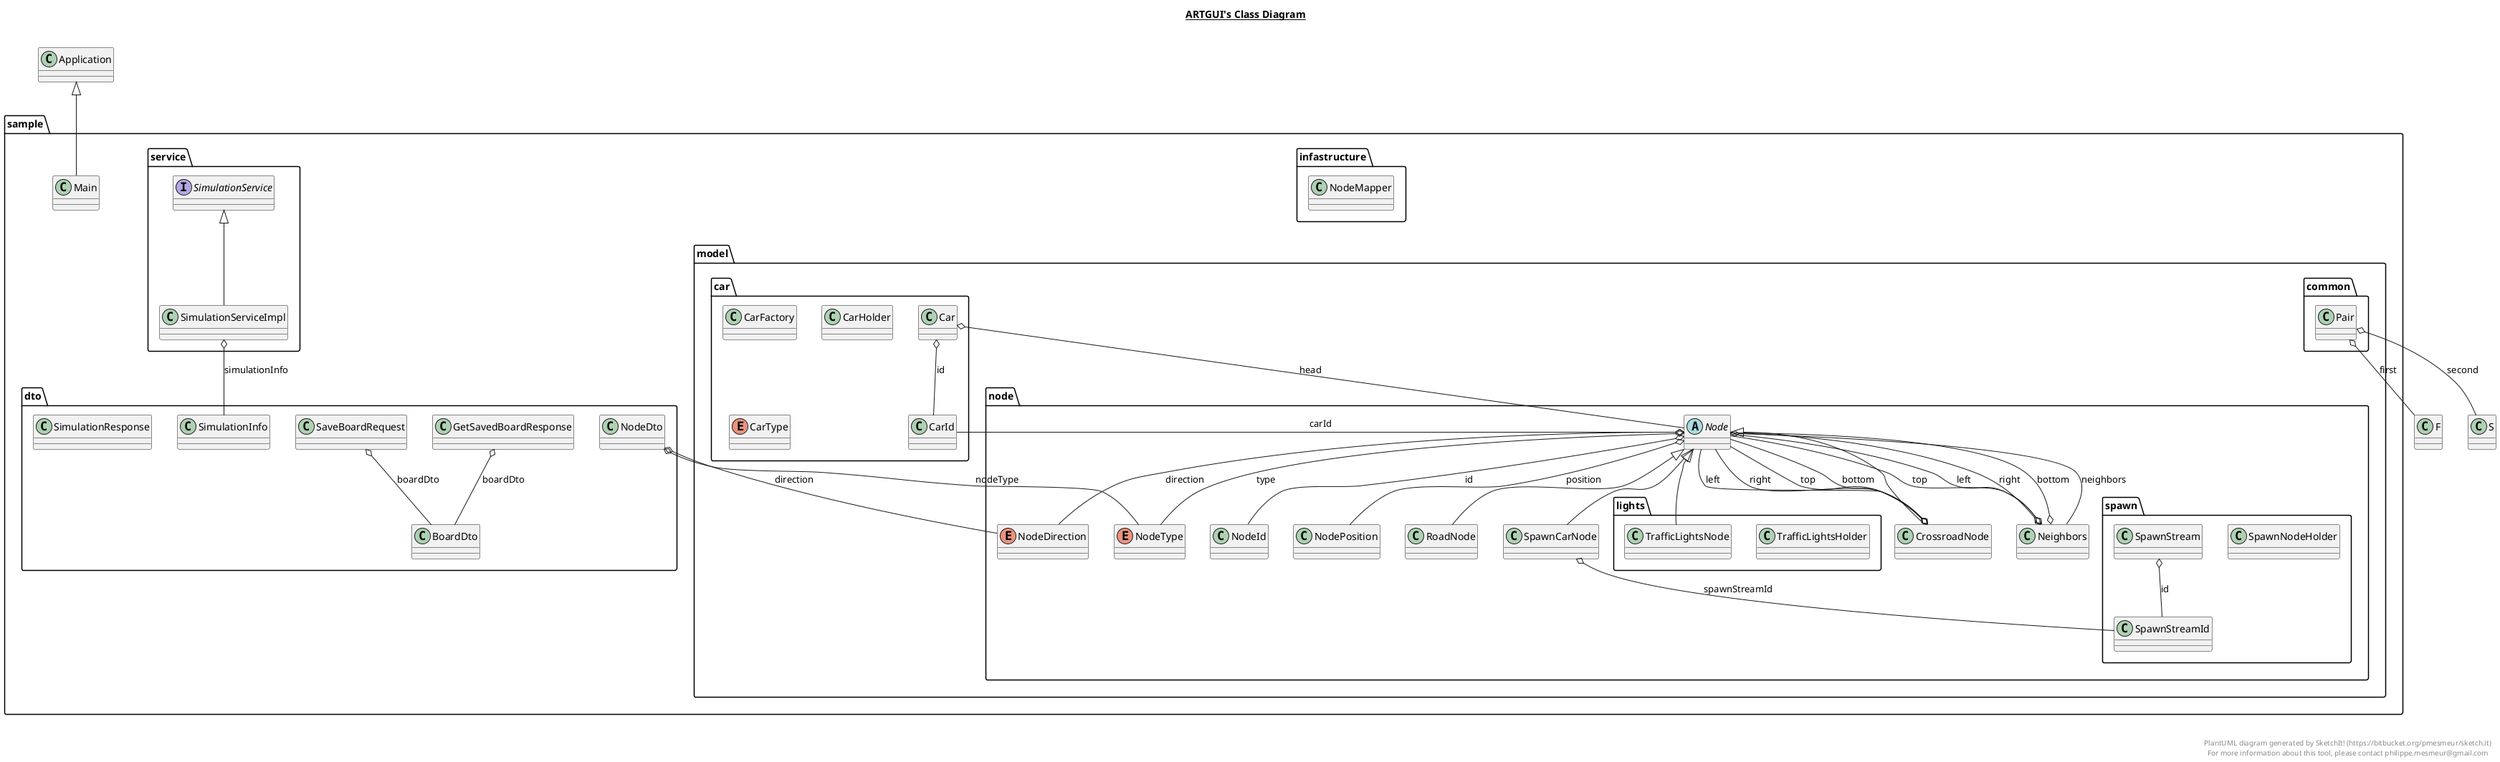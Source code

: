 @startuml

title __ARTGUI's Class Diagram__\n

  package sample {
    package sample.dto {
      class BoardDto {
      }
    }
  }
  

  package sample {
    package sample.model.car {
      class Car {
      }
    }
  }
  

  package sample {
    package sample.model.car {
      class CarFactory {
      }
    }
  }
  

  package sample {
    package sample.model.car {
      class CarHolder {
      }
    }
  }
  

  package sample {
    package sample.model.car {
      class CarId {
      }
    }
  }
  

  package sample {
    package sample.model.car {
      enum CarType {
      }
    }
  }
  

  package sample {
    package sample.model.node {
      class CrossroadNode {
      }
    }
  }
  

  package sample {
    package sample.dto {
      class GetSavedBoardResponse {
      }
    }
  }
  

  package sample {
    class Main {
    }
  }
  

  package sample {
    package sample.model.node {
      class Neighbors {
      }
    }
  }
  

  package sample {
    package sample.model.node {
      abstract class Node {
      }
    }
  }
  

  package sample {
    package sample.model.node {
      enum NodeDirection {
      }
    }
  }
  

  package sample {
    package sample.dto {
      class NodeDto {
      }
    }
  }
  

  package sample {
    package sample.model.node {
      class NodeId {
      }
    }
  }
  

  package sample {
    package sample.infastructure {
      class NodeMapper {
      }
    }
  }
  

  package sample {
    package sample.model.node {
      class NodePosition {
      }
    }
  }
  

  package sample {
    package sample.model.node {
      enum NodeType {
      }
    }
  }
  

  package sample {
    package sample.model.common {
      class Pair {
      }
    }
  }
  

  package sample {
    package sample.model.node {
      class RoadNode {
      }
    }
  }
  

  package sample {
    package sample.dto {
      class SaveBoardRequest {
      }
    }
  }
  

  package sample {
    package sample.dto {
      class SimulationInfo {
      }
    }
  }
  

  package sample {
    package sample.dto {
      class SimulationResponse {
      }
    }
  }
  

  package sample {
    package sample.service {
      interface SimulationService {
      }
    }
  }
  

  package sample {
    package sample.service {
      class SimulationServiceImpl {
      }
    }
  }
  

  package sample {
    package sample.model.node {
      class SpawnCarNode {
      }
    }
  }
  

  package sample {
    package sample.model.node {
      package sample.model.node.spawn {
        class SpawnNodeHolder {
        }
      }
    }
  }
  

  package sample {
    package sample.model.node {
      package sample.model.node.spawn {
        class SpawnStream {
        }
      }
    }
  }
  

  package sample {
    package sample.model.node {
      package sample.model.node.spawn {
        class SpawnStreamId {
        }
      }
    }
  }
  

  package sample {
    package sample.model.node {
      package sample.model.node.lights {
        class TrafficLightsHolder {
        }
      }
    }
  }
  

  package sample {
    package sample.model.node {
      package sample.model.node.lights {
        class TrafficLightsNode {
        }
      }
    }
  }
  

  Car o-- Node : head
  Car o-- CarId : id
  CrossroadNode -up-|> Node
  CrossroadNode o-- Node : left
  CrossroadNode o-- Node : right
  CrossroadNode o-- Node : top
  CrossroadNode o-- Node : bottom
  GetSavedBoardResponse o-- BoardDto : boardDto
  Main -up-|> Application
  Neighbors o-- Node : top
  Neighbors o-- Node : left
  Neighbors o-- Node : right
  Neighbors o-- Node : bottom
  Node o-- NodeType : type
  Node o-- NodeId : id
  Node o-- NodeDirection : direction
  Node o-- Neighbors : neighbors
  Node o-- NodePosition : position
  Node o-- CarId : carId
  NodeDto o-- NodeType : nodeType
  NodeDto o-- NodeDirection : direction
  Pair o-- F : first
  Pair o-- S : second
  RoadNode -up-|> Node
  SaveBoardRequest o-- BoardDto : boardDto
  SimulationServiceImpl -up-|> SimulationService
  SimulationServiceImpl o-- SimulationInfo : simulationInfo
  SpawnCarNode -up-|> Node
  SpawnCarNode o-- SpawnStreamId : spawnStreamId
  SpawnStream o-- SpawnStreamId : id
  TrafficLightsNode -up-|> Node


right footer


PlantUML diagram generated by SketchIt! (https://bitbucket.org/pmesmeur/sketch.it)
For more information about this tool, please contact philippe.mesmeur@gmail.com
endfooter

@enduml
